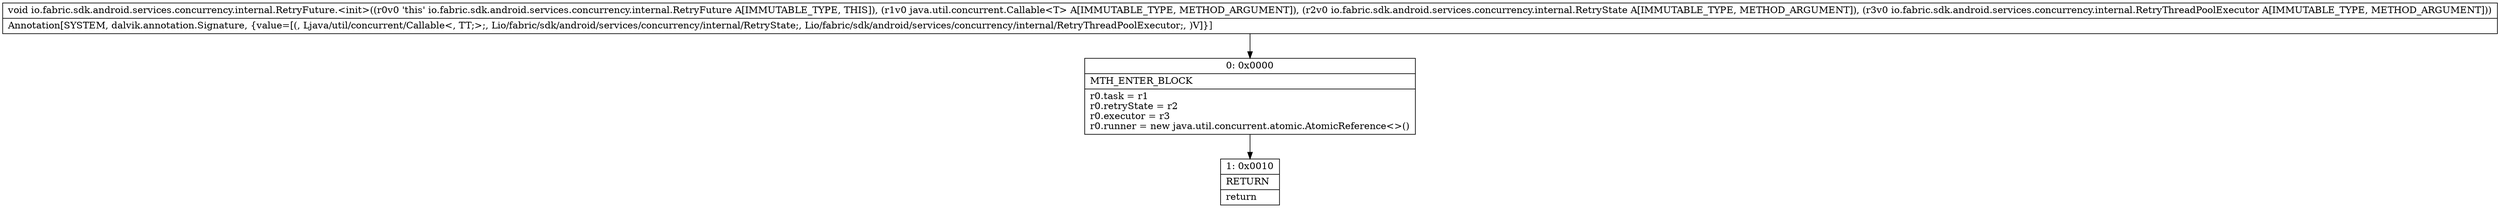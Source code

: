 digraph "CFG forio.fabric.sdk.android.services.concurrency.internal.RetryFuture.\<init\>(Ljava\/util\/concurrent\/Callable;Lio\/fabric\/sdk\/android\/services\/concurrency\/internal\/RetryState;Lio\/fabric\/sdk\/android\/services\/concurrency\/internal\/RetryThreadPoolExecutor;)V" {
Node_0 [shape=record,label="{0\:\ 0x0000|MTH_ENTER_BLOCK\l|r0.task = r1\lr0.retryState = r2\lr0.executor = r3\lr0.runner = new java.util.concurrent.atomic.AtomicReference\<\>()\l}"];
Node_1 [shape=record,label="{1\:\ 0x0010|RETURN\l|return\l}"];
MethodNode[shape=record,label="{void io.fabric.sdk.android.services.concurrency.internal.RetryFuture.\<init\>((r0v0 'this' io.fabric.sdk.android.services.concurrency.internal.RetryFuture A[IMMUTABLE_TYPE, THIS]), (r1v0 java.util.concurrent.Callable\<T\> A[IMMUTABLE_TYPE, METHOD_ARGUMENT]), (r2v0 io.fabric.sdk.android.services.concurrency.internal.RetryState A[IMMUTABLE_TYPE, METHOD_ARGUMENT]), (r3v0 io.fabric.sdk.android.services.concurrency.internal.RetryThreadPoolExecutor A[IMMUTABLE_TYPE, METHOD_ARGUMENT]))  | Annotation[SYSTEM, dalvik.annotation.Signature, \{value=[(, Ljava\/util\/concurrent\/Callable\<, TT;\>;, Lio\/fabric\/sdk\/android\/services\/concurrency\/internal\/RetryState;, Lio\/fabric\/sdk\/android\/services\/concurrency\/internal\/RetryThreadPoolExecutor;, )V]\}]\l}"];
MethodNode -> Node_0;
Node_0 -> Node_1;
}

